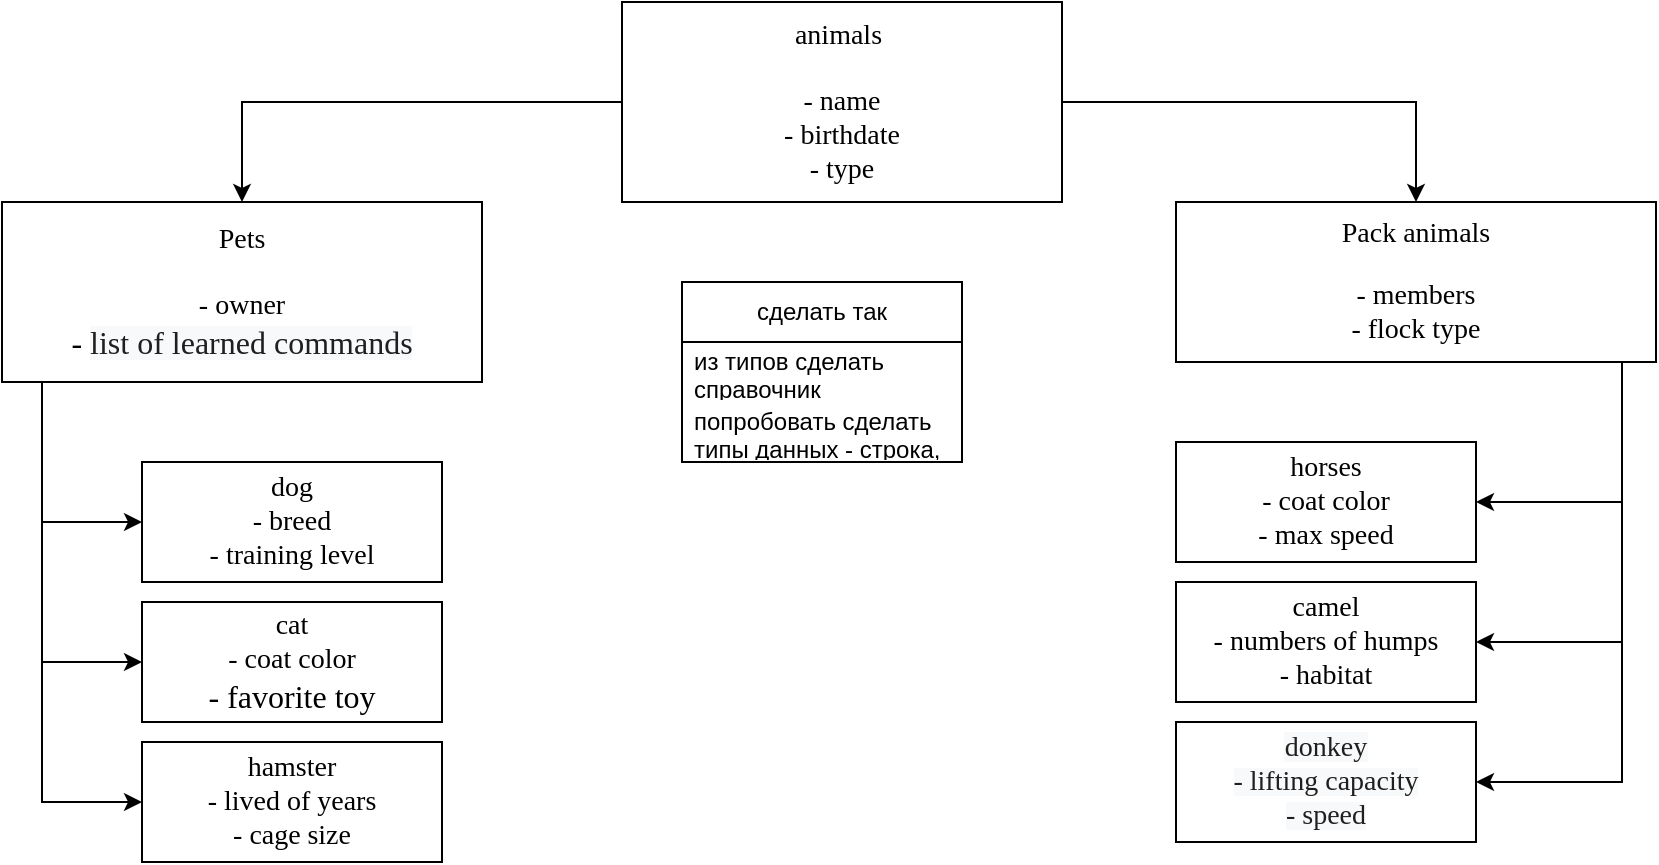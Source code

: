 <mxfile version="24.7.17">
  <diagram id="C5RBs43oDa-KdzZeNtuy" name="Page-1">
    <mxGraphModel dx="1674" dy="836" grid="1" gridSize="10" guides="1" tooltips="1" connect="1" arrows="1" fold="1" page="1" pageScale="1" pageWidth="827" pageHeight="1169" math="0" shadow="0">
      <root>
        <mxCell id="WIyWlLk6GJQsqaUBKTNV-0" />
        <mxCell id="WIyWlLk6GJQsqaUBKTNV-1" parent="WIyWlLk6GJQsqaUBKTNV-0" />
        <mxCell id="huyRv1el9mZ6nDlzXTm3-4" style="edgeStyle=orthogonalEdgeStyle;rounded=0;orthogonalLoop=1;jettySize=auto;html=1;entryX=0.5;entryY=0;entryDx=0;entryDy=0;" parent="WIyWlLk6GJQsqaUBKTNV-1" source="huyRv1el9mZ6nDlzXTm3-0" target="huyRv1el9mZ6nDlzXTm3-1" edge="1">
          <mxGeometry relative="1" as="geometry" />
        </mxCell>
        <mxCell id="huyRv1el9mZ6nDlzXTm3-5" style="edgeStyle=orthogonalEdgeStyle;rounded=0;orthogonalLoop=1;jettySize=auto;html=1;entryX=0.5;entryY=0;entryDx=0;entryDy=0;" parent="WIyWlLk6GJQsqaUBKTNV-1" source="huyRv1el9mZ6nDlzXTm3-0" target="huyRv1el9mZ6nDlzXTm3-2" edge="1">
          <mxGeometry relative="1" as="geometry" />
        </mxCell>
        <mxCell id="huyRv1el9mZ6nDlzXTm3-0" value="&lt;font style=&quot;font-size: 14px;&quot; face=&quot;Verdana&quot;&gt;animals&amp;nbsp;&lt;/font&gt;&lt;div&gt;&lt;font face=&quot;Verdana&quot;&gt;&lt;span style=&quot;font-size: 14px;&quot;&gt;&lt;br&gt;&lt;/span&gt;&lt;/font&gt;&lt;div&gt;&lt;div&gt;&lt;font style=&quot;font-size: 14px;&quot; face=&quot;Verdana&quot;&gt;- name&lt;/font&gt;&lt;/div&gt;&lt;div&gt;&lt;font style=&quot;font-size: 14px;&quot; face=&quot;Verdana&quot;&gt;- birthdate&lt;/font&gt;&lt;/div&gt;&lt;div&gt;&lt;font style=&quot;font-size: 14px;&quot; face=&quot;Verdana&quot;&gt;- type&lt;/font&gt;&lt;/div&gt;&lt;/div&gt;&lt;/div&gt;" style="rounded=0;whiteSpace=wrap;html=1;" parent="WIyWlLk6GJQsqaUBKTNV-1" vertex="1">
          <mxGeometry x="310" y="10" width="220" height="100" as="geometry" />
        </mxCell>
        <mxCell id="huyRv1el9mZ6nDlzXTm3-7" style="edgeStyle=orthogonalEdgeStyle;rounded=0;orthogonalLoop=1;jettySize=auto;html=1;entryX=0;entryY=0.5;entryDx=0;entryDy=0;" parent="WIyWlLk6GJQsqaUBKTNV-1" source="huyRv1el9mZ6nDlzXTm3-1" target="huyRv1el9mZ6nDlzXTm3-6" edge="1">
          <mxGeometry relative="1" as="geometry">
            <Array as="points">
              <mxPoint x="20" y="270" />
            </Array>
          </mxGeometry>
        </mxCell>
        <mxCell id="huyRv1el9mZ6nDlzXTm3-8" style="edgeStyle=orthogonalEdgeStyle;rounded=0;orthogonalLoop=1;jettySize=auto;html=1;entryX=0;entryY=0.5;entryDx=0;entryDy=0;" parent="WIyWlLk6GJQsqaUBKTNV-1" source="huyRv1el9mZ6nDlzXTm3-1" target="huyRv1el9mZ6nDlzXTm3-9" edge="1">
          <mxGeometry relative="1" as="geometry">
            <mxPoint x="60" y="333" as="targetPoint" />
            <Array as="points">
              <mxPoint x="20" y="340" />
            </Array>
          </mxGeometry>
        </mxCell>
        <mxCell id="huyRv1el9mZ6nDlzXTm3-12" style="edgeStyle=orthogonalEdgeStyle;rounded=0;orthogonalLoop=1;jettySize=auto;html=1;entryX=0;entryY=0.5;entryDx=0;entryDy=0;" parent="WIyWlLk6GJQsqaUBKTNV-1" source="huyRv1el9mZ6nDlzXTm3-1" target="huyRv1el9mZ6nDlzXTm3-10" edge="1">
          <mxGeometry relative="1" as="geometry">
            <Array as="points">
              <mxPoint x="20" y="410" />
            </Array>
          </mxGeometry>
        </mxCell>
        <mxCell id="huyRv1el9mZ6nDlzXTm3-1" value="&lt;font face=&quot;Verdana&quot; style=&quot;font-size: 14px;&quot;&gt;Pets&lt;/font&gt;&lt;div&gt;&lt;font style=&quot;font-size: 14px;&quot; face=&quot;_dHk6iKgitxFHOTg1jyD&quot;&gt;&lt;br&gt;&lt;/font&gt;&lt;div&gt;&lt;font face=&quot;_dHk6iKgitxFHOTg1jyD&quot; style=&quot;font-size: 14px;&quot;&gt;- &lt;/font&gt;&lt;font face=&quot;Verdana&quot; style=&quot;font-size: 14px;&quot;&gt;owner&lt;/font&gt;&lt;/div&gt;&lt;div&gt;&lt;font face=&quot;Verdana&quot; size=&quot;3&quot;&gt;-&amp;nbsp;&lt;span style=&quot;background-color: rgb(248, 249, 250); color: rgb(31, 31, 31); text-align: left;&quot;&gt;list of learned commands&lt;/span&gt;&lt;/font&gt;&lt;/div&gt;&lt;/div&gt;" style="rounded=0;whiteSpace=wrap;html=1;" parent="WIyWlLk6GJQsqaUBKTNV-1" vertex="1">
          <mxGeometry y="110" width="240" height="90" as="geometry" />
        </mxCell>
        <mxCell id="huyRv1el9mZ6nDlzXTm3-16" style="edgeStyle=orthogonalEdgeStyle;rounded=0;orthogonalLoop=1;jettySize=auto;html=1;entryX=1;entryY=0.5;entryDx=0;entryDy=0;" parent="WIyWlLk6GJQsqaUBKTNV-1" source="huyRv1el9mZ6nDlzXTm3-2" target="huyRv1el9mZ6nDlzXTm3-13" edge="1">
          <mxGeometry relative="1" as="geometry">
            <Array as="points">
              <mxPoint x="810" y="260" />
            </Array>
          </mxGeometry>
        </mxCell>
        <mxCell id="huyRv1el9mZ6nDlzXTm3-17" style="edgeStyle=orthogonalEdgeStyle;rounded=0;orthogonalLoop=1;jettySize=auto;html=1;entryX=1;entryY=0.5;entryDx=0;entryDy=0;" parent="WIyWlLk6GJQsqaUBKTNV-1" source="huyRv1el9mZ6nDlzXTm3-2" target="huyRv1el9mZ6nDlzXTm3-14" edge="1">
          <mxGeometry relative="1" as="geometry">
            <Array as="points">
              <mxPoint x="810" y="330" />
            </Array>
          </mxGeometry>
        </mxCell>
        <mxCell id="huyRv1el9mZ6nDlzXTm3-18" style="edgeStyle=orthogonalEdgeStyle;rounded=0;orthogonalLoop=1;jettySize=auto;html=1;" parent="WIyWlLk6GJQsqaUBKTNV-1" source="huyRv1el9mZ6nDlzXTm3-2" target="huyRv1el9mZ6nDlzXTm3-15" edge="1">
          <mxGeometry relative="1" as="geometry">
            <Array as="points">
              <mxPoint x="810" y="400" />
            </Array>
          </mxGeometry>
        </mxCell>
        <mxCell id="huyRv1el9mZ6nDlzXTm3-2" value="&lt;font style=&quot;font-size: 14px;&quot; face=&quot;Verdana&quot;&gt;Pack animals&lt;/font&gt;&lt;div&gt;&lt;br&gt;&lt;/div&gt;&lt;div&gt;&lt;div&gt;&lt;font style=&quot;font-size: 14px;&quot; face=&quot;Verdana&quot;&gt;- members&lt;/font&gt;&lt;/div&gt;&lt;div&gt;&lt;font style=&quot;font-size: 14px;&quot; face=&quot;Verdana&quot;&gt;- flock type&lt;/font&gt;&lt;/div&gt;&lt;/div&gt;" style="rounded=0;whiteSpace=wrap;html=1;" parent="WIyWlLk6GJQsqaUBKTNV-1" vertex="1">
          <mxGeometry x="587" y="110" width="240" height="80" as="geometry" />
        </mxCell>
        <mxCell id="huyRv1el9mZ6nDlzXTm3-6" value="&lt;font face=&quot;Verdana&quot; style=&quot;font-size: 14px;&quot;&gt;dog&lt;/font&gt;&lt;div&gt;&lt;font style=&quot;font-size: 14px;&quot; face=&quot;Verdana&quot;&gt;- breed&lt;/font&gt;&lt;/div&gt;&lt;div&gt;&lt;font style=&quot;font-size: 14px;&quot;&gt;&lt;font face=&quot;QggbABV_K8SNZl7rFCHn&quot;&gt;- &lt;/font&gt;&lt;font face=&quot;Verdana&quot;&gt;training &lt;/font&gt;&lt;/font&gt;&lt;font face=&quot;Verdana&quot; style=&quot;font-size: 14px;&quot;&gt;level&lt;/font&gt;&lt;/div&gt;" style="rounded=0;whiteSpace=wrap;html=1;" parent="WIyWlLk6GJQsqaUBKTNV-1" vertex="1">
          <mxGeometry x="70" y="240" width="150" height="60" as="geometry" />
        </mxCell>
        <mxCell id="huyRv1el9mZ6nDlzXTm3-9" value="&lt;div&gt;&lt;font face=&quot;Verdana&quot; style=&quot;font-size: 14px;&quot;&gt;cat&lt;/font&gt;&lt;/div&gt;&lt;div&gt;&lt;font face=&quot;Verdana&quot; style=&quot;font-size: 14px;&quot;&gt;- coat color&lt;/font&gt;&lt;/div&gt;&lt;div&gt;&lt;font face=&quot;Verdana&quot; size=&quot;3&quot;&gt;- favorite toy&lt;/font&gt;&lt;/div&gt;" style="rounded=0;whiteSpace=wrap;html=1;" parent="WIyWlLk6GJQsqaUBKTNV-1" vertex="1">
          <mxGeometry x="70" y="310" width="150" height="60" as="geometry" />
        </mxCell>
        <mxCell id="huyRv1el9mZ6nDlzXTm3-10" value="&lt;font style=&quot;font-size: 14px;&quot; face=&quot;Verdana&quot;&gt;hamster&lt;/font&gt;&lt;div&gt;&lt;div&gt;&lt;font style=&quot;font-size: 14px;&quot; face=&quot;Verdana&quot;&gt;- lived of years&lt;/font&gt;&lt;/div&gt;&lt;div&gt;&lt;font style=&quot;font-size: 14px;&quot; face=&quot;Verdana&quot;&gt;- cage&lt;/font&gt; &lt;font style=&quot;font-size: 14px;&quot; face=&quot;Verdana&quot;&gt;size&lt;/font&gt;&lt;/div&gt;&lt;/div&gt;" style="rounded=0;whiteSpace=wrap;html=1;" parent="WIyWlLk6GJQsqaUBKTNV-1" vertex="1">
          <mxGeometry x="70" y="380" width="150" height="60" as="geometry" />
        </mxCell>
        <mxCell id="huyRv1el9mZ6nDlzXTm3-13" value="&lt;font style=&quot;font-size: 14px;&quot; face=&quot;Verdana&quot;&gt;horses&lt;/font&gt;&lt;div&gt;&lt;font style=&quot;font-size: 14px;&quot; face=&quot;Verdana&quot;&gt;- coat color&lt;/font&gt;&lt;/div&gt;&lt;div&gt;&lt;font style=&quot;font-size: 14px;&quot; face=&quot;Verdana&quot;&gt;- max speed&lt;/font&gt;&lt;/div&gt;" style="rounded=0;whiteSpace=wrap;html=1;" parent="WIyWlLk6GJQsqaUBKTNV-1" vertex="1">
          <mxGeometry x="587" y="230" width="150" height="60" as="geometry" />
        </mxCell>
        <mxCell id="huyRv1el9mZ6nDlzXTm3-14" value="&lt;font style=&quot;font-size: 14px;&quot; face=&quot;Verdana&quot;&gt;camel&lt;/font&gt;&lt;div&gt;&lt;div&gt;&lt;font style=&quot;font-size: 14px;&quot; face=&quot;Verdana&quot;&gt;- numbers of humps&lt;/font&gt;&lt;/div&gt;&lt;div&gt;&lt;font style=&quot;font-size: 14px;&quot; face=&quot;Verdana&quot;&gt;- habitat&lt;/font&gt;&lt;/div&gt;&lt;/div&gt;" style="rounded=0;whiteSpace=wrap;html=1;" parent="WIyWlLk6GJQsqaUBKTNV-1" vertex="1">
          <mxGeometry x="587" y="300" width="150" height="60" as="geometry" />
        </mxCell>
        <mxCell id="huyRv1el9mZ6nDlzXTm3-15" value="&lt;div&gt;&lt;span style=&quot;font-size: 14px; font-family: Verdana; background-color: rgb(248, 249, 250); color: rgb(31, 31, 31); text-align: left; white-space-collapse: preserve;&quot;&gt;donkey&lt;/span&gt;&lt;br&gt;&lt;/div&gt;&lt;div&gt;&lt;span style=&quot;color: rgb(31, 31, 31); text-align: left; white-space-collapse: preserve; background-color: rgb(248, 249, 250);&quot;&gt;&lt;font face=&quot;Verdana&quot; style=&quot;font-size: 14px;&quot;&gt;- lifting capacity&lt;/font&gt;&lt;/span&gt;&lt;/div&gt;&lt;div&gt;&lt;span style=&quot;color: rgb(31, 31, 31); text-align: left; white-space-collapse: preserve; background-color: rgb(248, 249, 250);&quot;&gt;&lt;font face=&quot;Verdana&quot; style=&quot;font-size: 14px;&quot;&gt;- speed&lt;/font&gt;&lt;/span&gt;&lt;/div&gt;" style="rounded=0;whiteSpace=wrap;html=1;" parent="WIyWlLk6GJQsqaUBKTNV-1" vertex="1">
          <mxGeometry x="587" y="370" width="150" height="60" as="geometry" />
        </mxCell>
        <mxCell id="GTqPN5jbfNMiw_ceFqZC-1" value="сделать так" style="swimlane;fontStyle=0;childLayout=stackLayout;horizontal=1;startSize=30;horizontalStack=0;resizeParent=1;resizeParentMax=0;resizeLast=0;collapsible=1;marginBottom=0;whiteSpace=wrap;html=1;" parent="WIyWlLk6GJQsqaUBKTNV-1" vertex="1">
          <mxGeometry x="340" y="150" width="140" height="90" as="geometry" />
        </mxCell>
        <mxCell id="GTqPN5jbfNMiw_ceFqZC-2" value="из типов сделать справочник" style="text;strokeColor=none;fillColor=none;align=left;verticalAlign=middle;spacingLeft=4;spacingRight=4;overflow=hidden;points=[[0,0.5],[1,0.5]];portConstraint=eastwest;rotatable=0;whiteSpace=wrap;html=1;" parent="GTqPN5jbfNMiw_ceFqZC-1" vertex="1">
          <mxGeometry y="30" width="140" height="30" as="geometry" />
        </mxCell>
        <mxCell id="GTqPN5jbfNMiw_ceFqZC-3" value="попробовать сделать типы данных - строка, число" style="text;strokeColor=none;fillColor=none;align=left;verticalAlign=middle;spacingLeft=4;spacingRight=4;overflow=hidden;points=[[0,0.5],[1,0.5]];portConstraint=eastwest;rotatable=0;whiteSpace=wrap;html=1;" parent="GTqPN5jbfNMiw_ceFqZC-1" vertex="1">
          <mxGeometry y="60" width="140" height="30" as="geometry" />
        </mxCell>
      </root>
    </mxGraphModel>
  </diagram>
</mxfile>
